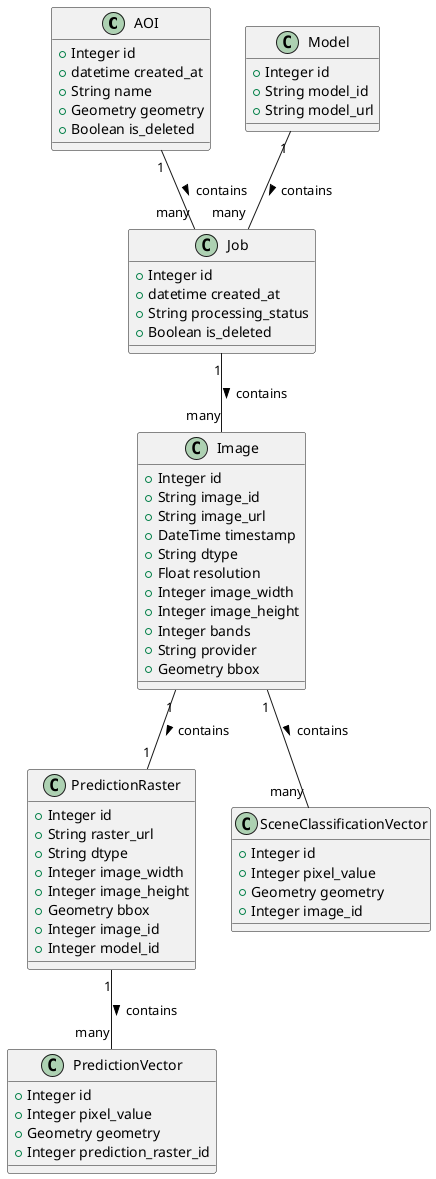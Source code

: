@startuml DatabaseFontName

class AOI {
    +Integer id
    +datetime created_at
    +String name
    +Geometry geometry
    +Boolean is_deleted
}
class Job {
    +Integer id
    +datetime created_at
    +String processing_status
    +Boolean is_deleted
}

class Image {
    +Integer id
    +String image_id
    +String image_url
    +DateTime timestamp
    +String dtype
    +Float resolution
    +Integer image_width
    +Integer image_height
    +Integer bands
    +String provider
    +Geometry bbox
}

class Model {
    +Integer id
    +String model_id
    +String model_url
}

class PredictionRaster {
    +Integer id
    +String raster_url
    +String dtype
    +Integer image_width
    +Integer image_height
    +Geometry bbox
    +Integer image_id
    +Integer model_id
}

class PredictionVector {
    +Integer id
    +Integer pixel_value
    +Geometry geometry
    +Integer prediction_raster_id
}

class SceneClassificationVector {
    +Integer id
    +Integer pixel_value
    +Geometry geometry
    +Integer image_id
}

AOI "1" -- "many" Job : contains >
Job "1" -- "many" Image : contains >
Model "1" -- "many " Job : contains >
Image "1" -- "1" PredictionRaster : contains >
Image "1" -- "many" SceneClassificationVector : contains >

PredictionRaster "1" -- "many" PredictionVector : contains >

@enduml
